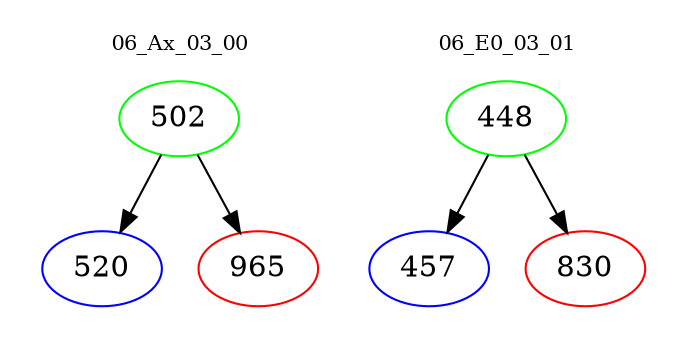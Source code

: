 digraph{
subgraph cluster_0 {
color = white
label = "06_Ax_03_00";
fontsize=10;
T0_502 [label="502", color="green"]
T0_502 -> T0_520 [color="black"]
T0_520 [label="520", color="blue"]
T0_502 -> T0_965 [color="black"]
T0_965 [label="965", color="red"]
}
subgraph cluster_1 {
color = white
label = "06_E0_03_01";
fontsize=10;
T1_448 [label="448", color="green"]
T1_448 -> T1_457 [color="black"]
T1_457 [label="457", color="blue"]
T1_448 -> T1_830 [color="black"]
T1_830 [label="830", color="red"]
}
}
